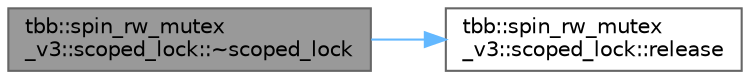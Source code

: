 digraph "tbb::spin_rw_mutex_v3::scoped_lock::~scoped_lock"
{
 // LATEX_PDF_SIZE
  bgcolor="transparent";
  edge [fontname=Helvetica,fontsize=10,labelfontname=Helvetica,labelfontsize=10];
  node [fontname=Helvetica,fontsize=10,shape=box,height=0.2,width=0.4];
  rankdir="LR";
  Node1 [id="Node000001",label="tbb::spin_rw_mutex\l_v3::scoped_lock::~scoped_lock",height=0.2,width=0.4,color="gray40", fillcolor="grey60", style="filled", fontcolor="black",tooltip="Release lock (if lock is held)."];
  Node1 -> Node2 [id="edge2_Node000001_Node000002",color="steelblue1",style="solid",tooltip=" "];
  Node2 [id="Node000002",label="tbb::spin_rw_mutex\l_v3::scoped_lock::release",height=0.2,width=0.4,color="grey40", fillcolor="white", style="filled",URL="$classtbb_1_1spin__rw__mutex__v3_1_1scoped__lock.html#a99e279a995a51abfb87b865e886949f8",tooltip="Release lock."];
}
